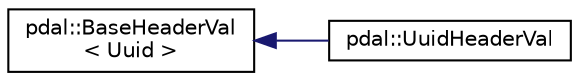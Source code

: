 digraph "Graphical Class Hierarchy"
{
  edge [fontname="Helvetica",fontsize="10",labelfontname="Helvetica",labelfontsize="10"];
  node [fontname="Helvetica",fontsize="10",shape=record];
  rankdir="LR";
  Node1 [label="pdal::BaseHeaderVal\l\< Uuid \>",height=0.2,width=0.4,color="black", fillcolor="white", style="filled",URL="$classpdal_1_1BaseHeaderVal.html"];
  Node1 -> Node2 [dir="back",color="midnightblue",fontsize="10",style="solid",fontname="Helvetica"];
  Node2 [label="pdal::UuidHeaderVal",height=0.2,width=0.4,color="black", fillcolor="white", style="filled",URL="$classpdal_1_1UuidHeaderVal.html"];
}
